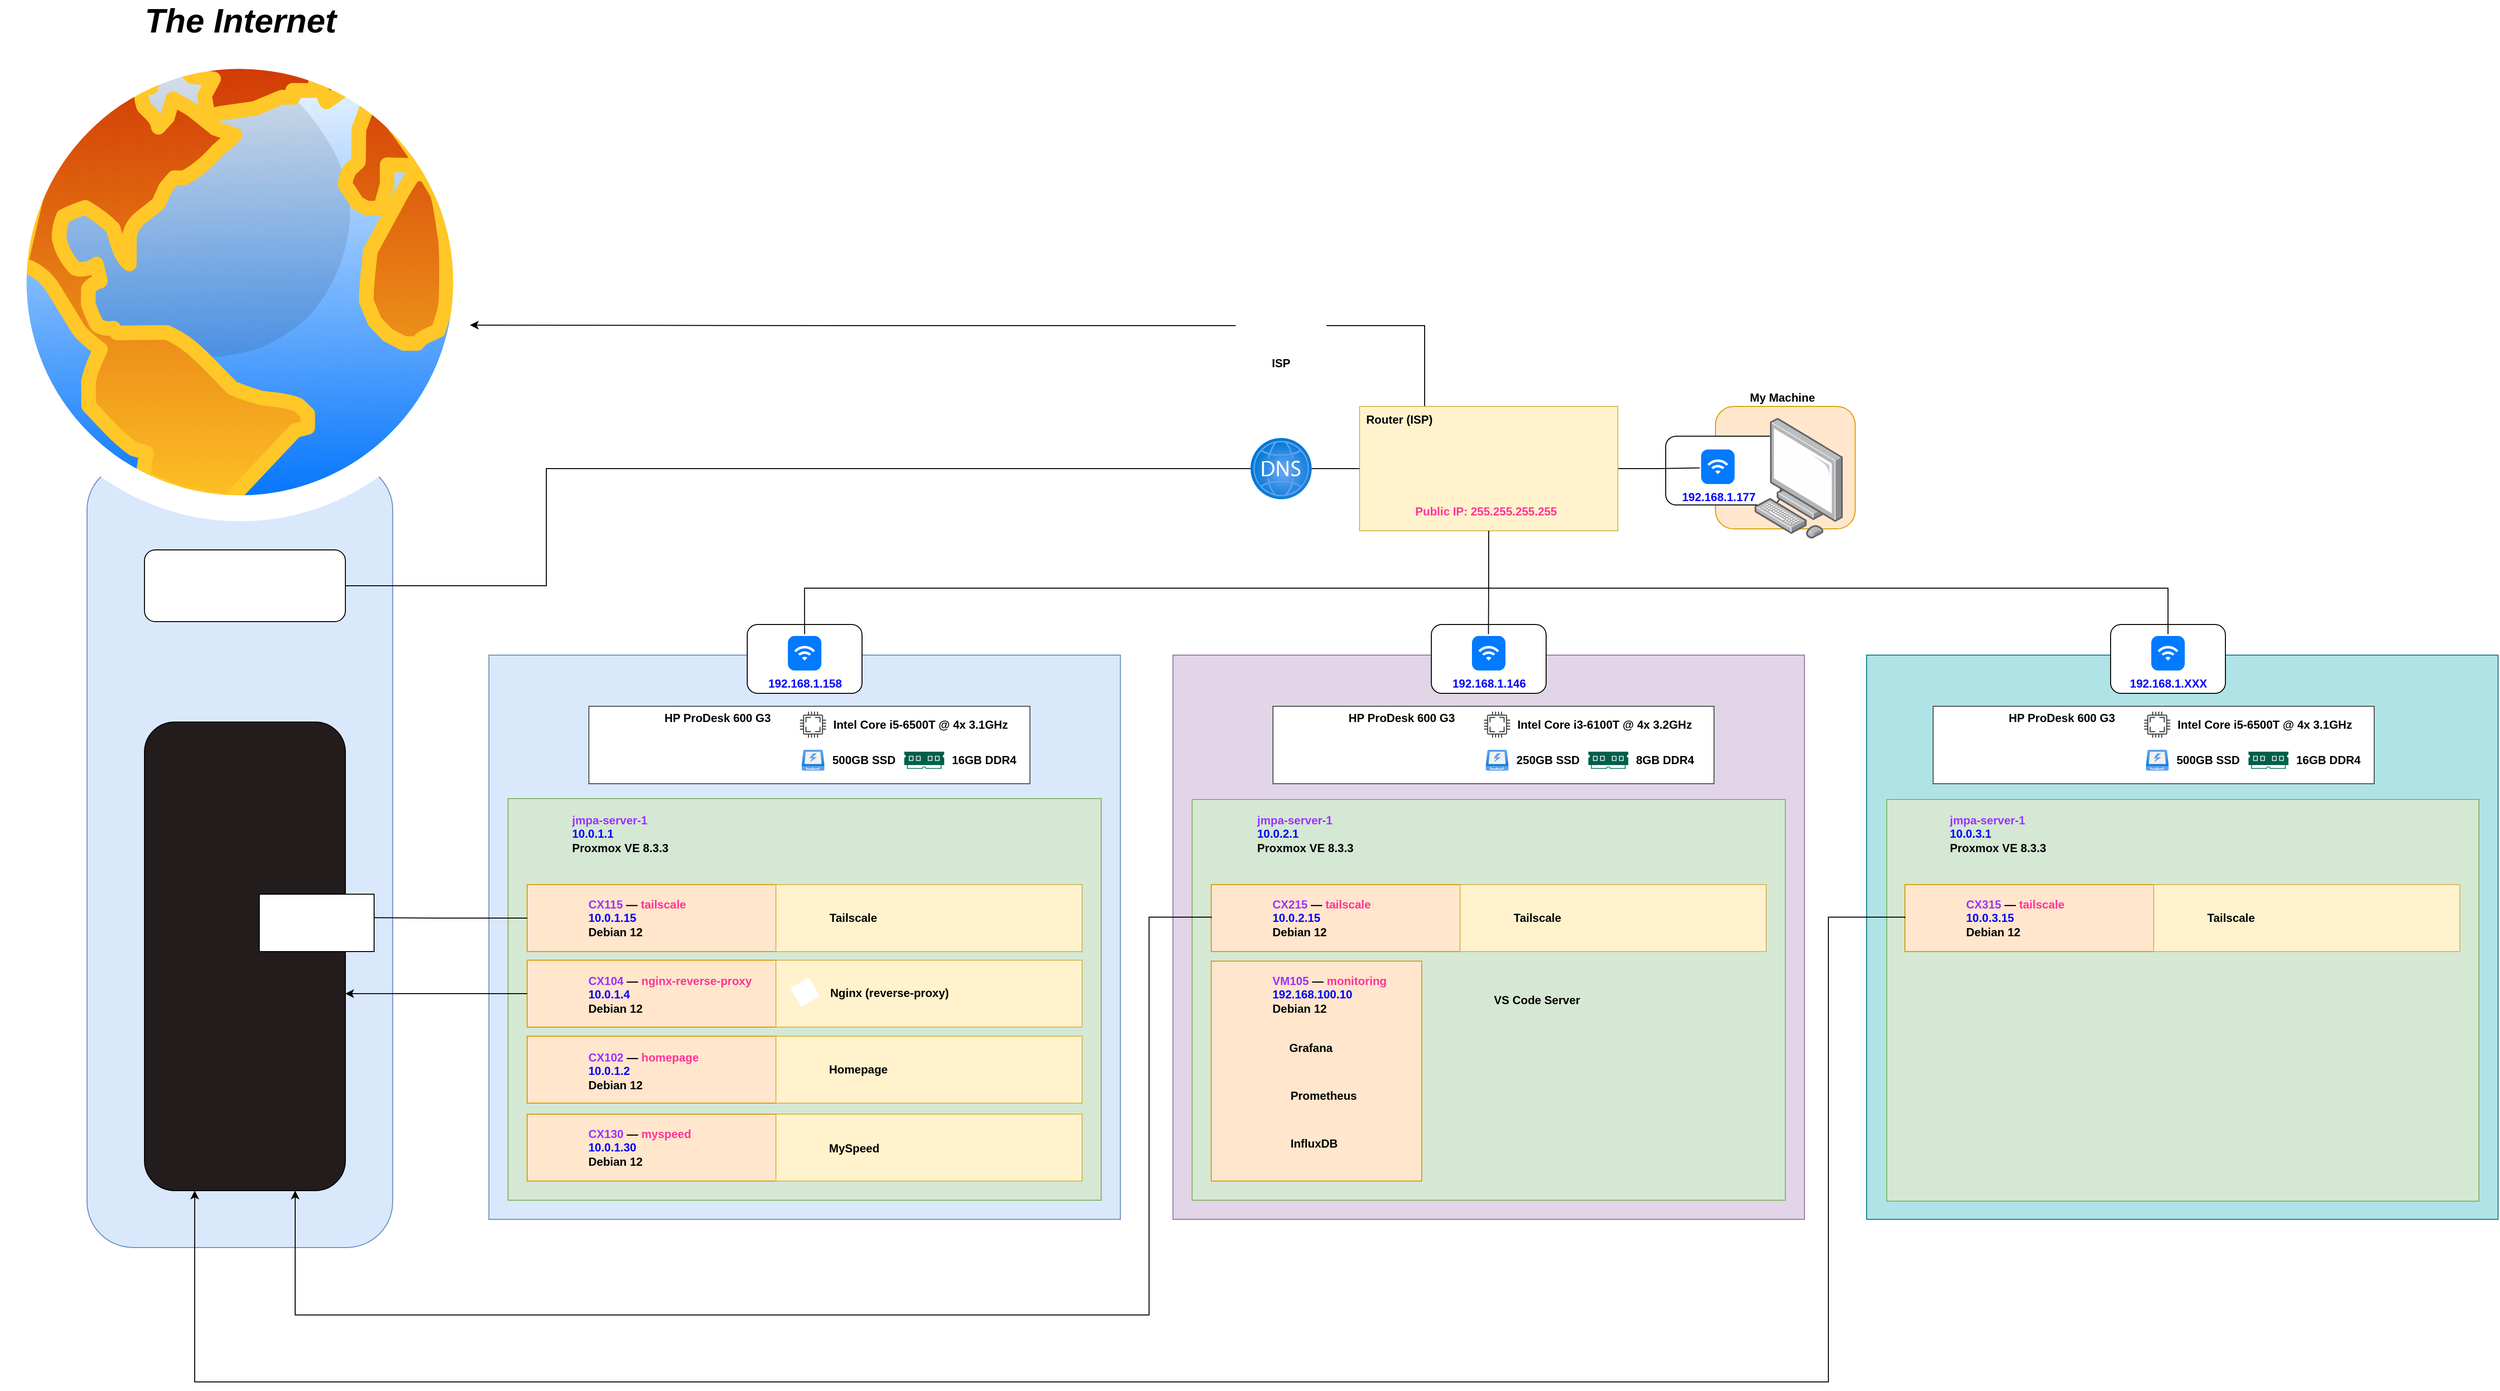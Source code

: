 <mxfile version="26.0.14">
  <diagram name="Architecture" id="1Hr61G1TTQ4BNQoCgUvx">
    <mxGraphModel dx="5528" dy="3220" grid="1" gridSize="10" guides="1" tooltips="1" connect="1" arrows="1" fold="1" page="1" pageScale="1" pageWidth="850" pageHeight="1100" math="0" shadow="0">
      <root>
        <mxCell id="0" />
        <mxCell id="1" parent="0" />
        <mxCell id="Acg6w6ZLD4bJByQPUH88-157" value="" style="rounded=1;whiteSpace=wrap;html=1;fillColor=#dae8fc;strokeColor=#6c8ebf;rotation=90;" vertex="1" parent="1">
          <mxGeometry x="-1530.003" y="689.998" width="819.443" height="319.444" as="geometry" />
        </mxCell>
        <mxCell id="v-dcrOAvUfmWSFPV6nOm-117" value="" style="rounded=0;whiteSpace=wrap;html=1;fillColor=#b0e3e6;strokeColor=#0e8088;" parent="1" vertex="1">
          <mxGeometry x="580" y="640" width="660" height="590" as="geometry" />
        </mxCell>
        <mxCell id="v-dcrOAvUfmWSFPV6nOm-55" value="" style="rounded=0;whiteSpace=wrap;html=1;fillColor=#dae8fc;strokeColor=#6c8ebf;" parent="1" vertex="1">
          <mxGeometry x="-860" y="640" width="660" height="590" as="geometry" />
        </mxCell>
        <mxCell id="v-dcrOAvUfmWSFPV6nOm-40" value="" style="rounded=0;whiteSpace=wrap;html=1;align=left;verticalAlign=top;fontStyle=1;spacingLeft=5;fillColor=#d5e8d4;strokeColor=#82b366;" parent="1" vertex="1">
          <mxGeometry x="-840" y="790" width="620" height="420" as="geometry" />
        </mxCell>
        <mxCell id="v-dcrOAvUfmWSFPV6nOm-119" value="&amp;nbsp;" style="rounded=0;whiteSpace=wrap;html=1;align=left;verticalAlign=top;fontStyle=1;spacingLeft=5;fillColor=#d5e8d4;strokeColor=#82b366;" parent="1" vertex="1">
          <mxGeometry x="601.04" y="791" width="618.96" height="420" as="geometry" />
        </mxCell>
        <mxCell id="v-dcrOAvUfmWSFPV6nOm-73" value="&amp;nbsp;" style="rounded=0;whiteSpace=wrap;html=1;fillColor=#e1d5e7;strokeColor=#9673a6;" parent="1" vertex="1">
          <mxGeometry x="-145" y="640" width="660" height="590" as="geometry" />
        </mxCell>
        <mxCell id="v-dcrOAvUfmWSFPV6nOm-75" value="" style="rounded=0;whiteSpace=wrap;html=1;align=left;verticalAlign=top;fontStyle=1;spacingLeft=5;fillColor=#d5e8d4;strokeColor=#82b366;" parent="1" vertex="1">
          <mxGeometry x="-125" y="791" width="620" height="419" as="geometry" />
        </mxCell>
        <mxCell id="v-dcrOAvUfmWSFPV6nOm-19" value="My Machine" style="rounded=1;whiteSpace=wrap;html=1;fillColor=#ffe6cc;strokeColor=#d79b00;fontStyle=1;align=center;verticalAlign=bottom;spacingLeft=-6;container=0;labelPosition=center;verticalLabelPosition=top;" parent="1" vertex="1">
          <mxGeometry x="422" y="380" width="146.04" height="128.05" as="geometry" />
        </mxCell>
        <mxCell id="Acg6w6ZLD4bJByQPUH88-40" value="" style="rounded=1;whiteSpace=wrap;html=1;" vertex="1" parent="1">
          <mxGeometry x="370" y="411.1" width="120" height="71.96" as="geometry" />
        </mxCell>
        <mxCell id="Acg6w6ZLD4bJByQPUH88-39" value="" style="rounded=1;whiteSpace=wrap;html=1;" vertex="1" parent="1">
          <mxGeometry x="835" y="608.04" width="120" height="71.96" as="geometry" />
        </mxCell>
        <mxCell id="Acg6w6ZLD4bJByQPUH88-38" value="" style="rounded=1;whiteSpace=wrap;html=1;" vertex="1" parent="1">
          <mxGeometry x="125" y="608.04" width="120" height="71.96" as="geometry" />
        </mxCell>
        <mxCell id="Acg6w6ZLD4bJByQPUH88-37" value="" style="rounded=1;whiteSpace=wrap;html=1;" vertex="1" parent="1">
          <mxGeometry x="-590" y="608.04" width="120" height="71.96" as="geometry" />
        </mxCell>
        <mxCell id="v-dcrOAvUfmWSFPV6nOm-5" style="edgeStyle=orthogonalEdgeStyle;rounded=0;orthogonalLoop=1;jettySize=auto;html=1;entryX=0.25;entryY=0;entryDx=0;entryDy=0;exitX=1;exitY=0.5;exitDx=0;exitDy=0;endArrow=none;startFill=0;" parent="1" source="v-dcrOAvUfmWSFPV6nOm-1" target="v-dcrOAvUfmWSFPV6nOm-7" edge="1">
          <mxGeometry relative="1" as="geometry">
            <mxPoint x="190" y="340" as="targetPoint" />
            <Array as="points">
              <mxPoint x="118" y="296" />
              <mxPoint x="118" y="380" />
            </Array>
          </mxGeometry>
        </mxCell>
        <mxCell id="v-dcrOAvUfmWSFPV6nOm-1" value="ISP" style="shape=image;imageAspect=0;aspect=fixed;verticalLabelPosition=bottom;verticalAlign=top;image=https://encrypted-tbn0.gstatic.com/images?q=tbn:ANd9GcSy0GTdbg7jLKrSXAx6nHsGWe_s1SHSmejMjw&amp;s;clipPath=inset(27.78% 11.33% 27.78% 6%);fontStyle=1;perimeterSpacing=0;" parent="1" vertex="1">
          <mxGeometry x="-79.4" y="270" width="94.8" height="50.97" as="geometry" />
        </mxCell>
        <mxCell id="v-dcrOAvUfmWSFPV6nOm-15" style="edgeStyle=orthogonalEdgeStyle;rounded=0;orthogonalLoop=1;jettySize=auto;html=1;entryX=0.057;entryY=0.526;entryDx=0;entryDy=0;entryPerimeter=0;endArrow=none;startFill=0;" parent="1" source="v-dcrOAvUfmWSFPV6nOm-7" target="v-dcrOAvUfmWSFPV6nOm-14" edge="1">
          <mxGeometry relative="1" as="geometry" />
        </mxCell>
        <mxCell id="v-dcrOAvUfmWSFPV6nOm-27" value="" style="group" parent="1" vertex="1" connectable="0">
          <mxGeometry x="50" y="380" width="270" height="130" as="geometry" />
        </mxCell>
        <mxCell id="v-dcrOAvUfmWSFPV6nOm-7" value="Router (ISP)" style="rounded=0;whiteSpace=wrap;html=1;fillColor=#FFF2CC;strokeColor=#d6b656;fontStyle=1;align=left;verticalAlign=top;spacingLeft=5;" parent="v-dcrOAvUfmWSFPV6nOm-27" vertex="1">
          <mxGeometry width="270" height="130" as="geometry" />
        </mxCell>
        <mxCell id="v-dcrOAvUfmWSFPV6nOm-4" value="Public IP: 255.255.255.255" style="shape=image;imageAspect=0;aspect=fixed;verticalLabelPosition=bottom;verticalAlign=top;image=https://www.hyperoptic.com/wp-content/uploads/2024/07/router-PR-pic.jpg;clipPath=inset(16.08% 21.67% 2.63% 19%);fontStyle=1;fontColor=#FF3399;" parent="v-dcrOAvUfmWSFPV6nOm-27" vertex="1">
          <mxGeometry x="90" y="30" width="84.6" height="66.07" as="geometry" />
        </mxCell>
        <mxCell id="v-dcrOAvUfmWSFPV6nOm-39" style="edgeStyle=orthogonalEdgeStyle;rounded=0;orthogonalLoop=1;jettySize=auto;html=1;entryX=1;entryY=0.5;entryDx=0;entryDy=0;endArrow=none;startFill=0;" parent="1" source="v-dcrOAvUfmWSFPV6nOm-37" target="v-dcrOAvUfmWSFPV6nOm-34" edge="1">
          <mxGeometry relative="1" as="geometry">
            <Array as="points">
              <mxPoint x="-800" y="445" />
              <mxPoint x="-800" y="568" />
            </Array>
          </mxGeometry>
        </mxCell>
        <mxCell id="v-dcrOAvUfmWSFPV6nOm-37" value="" style="image;aspect=fixed;html=1;points=[];align=center;fontSize=12;image=img/lib/azure2/networking/DNS_Zones.svg;" parent="1" vertex="1">
          <mxGeometry x="-64" y="413" width="64" height="64" as="geometry" />
        </mxCell>
        <mxCell id="v-dcrOAvUfmWSFPV6nOm-38" style="edgeStyle=orthogonalEdgeStyle;rounded=0;orthogonalLoop=1;jettySize=auto;html=1;endArrow=none;startFill=0;" parent="1" source="v-dcrOAvUfmWSFPV6nOm-7" target="v-dcrOAvUfmWSFPV6nOm-37" edge="1">
          <mxGeometry relative="1" as="geometry" />
        </mxCell>
        <mxCell id="v-dcrOAvUfmWSFPV6nOm-71" value="" style="group;strokeColor=#4D4D4D;strokeWidth=2;" parent="1" vertex="1" connectable="0">
          <mxGeometry x="-755" y="694" width="460" height="80" as="geometry" />
        </mxCell>
        <mxCell id="v-dcrOAvUfmWSFPV6nOm-70" value="" style="rounded=0;whiteSpace=wrap;html=1;strokeColor=none;" parent="v-dcrOAvUfmWSFPV6nOm-71" vertex="1">
          <mxGeometry width="460" height="80" as="geometry" />
        </mxCell>
        <mxCell id="v-dcrOAvUfmWSFPV6nOm-50" value="" style="group" parent="v-dcrOAvUfmWSFPV6nOm-71" vertex="1" connectable="0">
          <mxGeometry x="10" y="20" width="41.74" height="40" as="geometry" />
        </mxCell>
        <mxCell id="v-dcrOAvUfmWSFPV6nOm-49" value="" style="ellipse;whiteSpace=wrap;html=1;strokeColor=none;" parent="v-dcrOAvUfmWSFPV6nOm-50" vertex="1">
          <mxGeometry width="41.74" height="40" as="geometry" />
        </mxCell>
        <mxCell id="v-dcrOAvUfmWSFPV6nOm-48" value="" style="shape=image;imageAspect=0;aspect=fixed;verticalLabelPosition=bottom;verticalAlign=top;image=https://upload.wikimedia.org/wikipedia/commons/thumb/a/ad/HP_logo_2012.svg/640px-HP_logo_2012.svg.png;" parent="v-dcrOAvUfmWSFPV6nOm-50" vertex="1">
          <mxGeometry width="40" height="40" as="geometry" />
        </mxCell>
        <mxCell id="v-dcrOAvUfmWSFPV6nOm-45" value="HP ProDesk 600 G3" style="shape=image;imageAspect=0;aspect=fixed;verticalLabelPosition=top;verticalAlign=bottom;image=https://cdn.cs.1worldsync.com/d0/1b/d01bff7c-0667-4a05-bf1a-10f1d6851b6b.jpg;clipPath=inset(26.44% 2.67% 29.11% 2%);fontStyle=1;labelPosition=center;align=center;" parent="v-dcrOAvUfmWSFPV6nOm-71" vertex="1">
          <mxGeometry x="60.002" y="21.0" width="148.2" height="51.82" as="geometry" />
        </mxCell>
        <mxCell id="v-dcrOAvUfmWSFPV6nOm-62" value="Intel Core i5-6500T @ 4x 3.1GHz" style="sketch=0;pointerEvents=1;shadow=0;dashed=0;html=1;strokeColor=none;fillColor=#434445;aspect=fixed;labelPosition=right;verticalLabelPosition=middle;verticalAlign=middle;align=left;outlineConnect=0;shape=mxgraph.vvd.cpu;fontStyle=1;spacingLeft=6;" parent="v-dcrOAvUfmWSFPV6nOm-71" vertex="1">
          <mxGeometry x="219.997" y="5.01" width="27.5" height="27.5" as="geometry" />
        </mxCell>
        <mxCell id="v-dcrOAvUfmWSFPV6nOm-59" value="&lt;span&gt;500GB SSD&lt;/span&gt;" style="image;aspect=fixed;html=1;points=[];align=left;fontSize=12;image=img/lib/azure2/general/SSD.svg;fontStyle=1;labelPosition=right;verticalLabelPosition=middle;verticalAlign=middle;spacingLeft=6;labelBackgroundColor=none;" parent="v-dcrOAvUfmWSFPV6nOm-71" vertex="1">
          <mxGeometry x="221.823" y="45.01" width="24" height="21.81" as="geometry" />
        </mxCell>
        <mxCell id="v-dcrOAvUfmWSFPV6nOm-60" value="16GB DDR4" style="sketch=0;pointerEvents=1;shadow=0;dashed=0;html=1;strokeColor=none;fillColor=#005F4B;labelPosition=right;verticalLabelPosition=middle;verticalAlign=middle;align=left;outlineConnect=0;shape=mxgraph.veeam2.ram;fontStyle=1;spacingLeft=6;" parent="v-dcrOAvUfmWSFPV6nOm-71" vertex="1">
          <mxGeometry x="329.13" y="46.96" width="41.739" height="17.91" as="geometry" />
        </mxCell>
        <mxCell id="v-dcrOAvUfmWSFPV6nOm-93" style="edgeStyle=orthogonalEdgeStyle;rounded=0;orthogonalLoop=1;jettySize=auto;html=1;entryX=0.499;entryY=0.17;entryDx=0;entryDy=0;endArrow=none;startFill=0;exitX=0.5;exitY=1;exitDx=0;exitDy=0;entryPerimeter=0;" parent="1" source="v-dcrOAvUfmWSFPV6nOm-7" target="v-dcrOAvUfmWSFPV6nOm-95" edge="1">
          <mxGeometry relative="1" as="geometry">
            <Array as="points">
              <mxPoint x="185" y="570" />
              <mxPoint x="-530" y="570" />
            </Array>
          </mxGeometry>
        </mxCell>
        <mxCell id="v-dcrOAvUfmWSFPV6nOm-94" style="edgeStyle=orthogonalEdgeStyle;rounded=0;orthogonalLoop=1;jettySize=auto;html=1;entryX=0.495;entryY=0.132;entryDx=0;entryDy=0;endArrow=none;startFill=0;entryPerimeter=0;exitX=0.5;exitY=1;exitDx=0;exitDy=0;" parent="1" source="v-dcrOAvUfmWSFPV6nOm-7" target="v-dcrOAvUfmWSFPV6nOm-96" edge="1">
          <mxGeometry relative="1" as="geometry">
            <Array as="points">
              <mxPoint x="185" y="560" />
              <mxPoint x="185" y="560" />
            </Array>
          </mxGeometry>
        </mxCell>
        <mxCell id="v-dcrOAvUfmWSFPV6nOm-95" value="192.168.1.158" style="html=1;strokeWidth=1;shadow=0;dashed=0;shape=mxgraph.ios7.misc.wifi;fillColor=#007AFF;strokeColor=none;buttonText=;strokeColor2=#222222;fontColor=#0000FF;fontSize=12;verticalLabelPosition=bottom;verticalAlign=top;align=center;sketch=0;perimeterSpacing=12;container=0;fontStyle=1" parent="1" vertex="1">
          <mxGeometry x="-547.5" y="620" width="35" height="36.07" as="geometry" />
        </mxCell>
        <mxCell id="v-dcrOAvUfmWSFPV6nOm-96" value="&lt;div&gt;192.168.1.146&lt;/div&gt;" style="html=1;strokeWidth=1;shadow=0;dashed=0;shape=mxgraph.ios7.misc.wifi;fillColor=#007AFF;strokeColor=none;buttonText=;strokeColor2=#222222;fontColor=#0000FF;fontSize=12;verticalLabelPosition=bottom;verticalAlign=top;align=center;sketch=0;perimeterSpacing=9;container=0;fontStyle=1" parent="1" vertex="1">
          <mxGeometry x="167.5" y="620" width="35" height="36.07" as="geometry" />
        </mxCell>
        <mxCell id="v-dcrOAvUfmWSFPV6nOm-130" value="192.168.1.XXX" style="html=1;strokeWidth=1;shadow=0;dashed=0;shape=mxgraph.ios7.misc.wifi;fillColor=#007AFF;strokeColor=none;buttonText=;strokeColor2=#222222;fontColor=#0000FF;fontSize=12;verticalLabelPosition=bottom;verticalAlign=top;align=center;sketch=0;perimeterSpacing=5;container=0;fontStyle=1" parent="1" vertex="1">
          <mxGeometry x="877.5" y="620" width="35" height="36.07" as="geometry" />
        </mxCell>
        <mxCell id="v-dcrOAvUfmWSFPV6nOm-131" style="edgeStyle=orthogonalEdgeStyle;rounded=0;orthogonalLoop=1;jettySize=auto;html=1;entryX=0.488;entryY=0.068;entryDx=0;entryDy=0;entryPerimeter=0;exitX=0.5;exitY=1;exitDx=0;exitDy=0;endArrow=none;startFill=0;" parent="1" source="v-dcrOAvUfmWSFPV6nOm-7" target="v-dcrOAvUfmWSFPV6nOm-130" edge="1">
          <mxGeometry relative="1" as="geometry">
            <Array as="points">
              <mxPoint x="185" y="570" />
              <mxPoint x="895" y="570" />
              <mxPoint x="895" y="619" />
            </Array>
          </mxGeometry>
        </mxCell>
        <mxCell id="Acg6w6ZLD4bJByQPUH88-5" value="" style="group;strokeColor=#4D4D4D;strokeWidth=2;" vertex="1" connectable="0" parent="1">
          <mxGeometry x="-40" y="694" width="460" height="80" as="geometry" />
        </mxCell>
        <mxCell id="Acg6w6ZLD4bJByQPUH88-6" value="" style="rounded=0;whiteSpace=wrap;html=1;strokeColor=none;" vertex="1" parent="Acg6w6ZLD4bJByQPUH88-5">
          <mxGeometry width="460" height="80" as="geometry" />
        </mxCell>
        <mxCell id="Acg6w6ZLD4bJByQPUH88-7" value="" style="group" vertex="1" connectable="0" parent="Acg6w6ZLD4bJByQPUH88-5">
          <mxGeometry x="10" y="20" width="41.74" height="40" as="geometry" />
        </mxCell>
        <mxCell id="Acg6w6ZLD4bJByQPUH88-8" value="" style="ellipse;whiteSpace=wrap;html=1;strokeColor=none;" vertex="1" parent="Acg6w6ZLD4bJByQPUH88-7">
          <mxGeometry width="41.74" height="40" as="geometry" />
        </mxCell>
        <mxCell id="Acg6w6ZLD4bJByQPUH88-9" value="" style="shape=image;imageAspect=0;aspect=fixed;verticalLabelPosition=bottom;verticalAlign=top;image=https://upload.wikimedia.org/wikipedia/commons/thumb/a/ad/HP_logo_2012.svg/640px-HP_logo_2012.svg.png;" vertex="1" parent="Acg6w6ZLD4bJByQPUH88-7">
          <mxGeometry width="40" height="40" as="geometry" />
        </mxCell>
        <mxCell id="Acg6w6ZLD4bJByQPUH88-10" value="HP ProDesk 600 G3" style="shape=image;imageAspect=0;aspect=fixed;verticalLabelPosition=top;verticalAlign=bottom;image=https://cdn.cs.1worldsync.com/d0/1b/d01bff7c-0667-4a05-bf1a-10f1d6851b6b.jpg;clipPath=inset(26.44% 2.67% 29.11% 2%);fontStyle=1;labelPosition=center;align=center;" vertex="1" parent="Acg6w6ZLD4bJByQPUH88-5">
          <mxGeometry x="60.002" y="21.0" width="148.2" height="51.82" as="geometry" />
        </mxCell>
        <mxCell id="Acg6w6ZLD4bJByQPUH88-11" value="&lt;div&gt;Intel Core i3-6100T @ 4x 3.2GHz&lt;/div&gt;" style="sketch=0;pointerEvents=1;shadow=0;dashed=0;html=1;strokeColor=none;fillColor=#434445;aspect=fixed;labelPosition=right;verticalLabelPosition=middle;verticalAlign=middle;align=left;outlineConnect=0;shape=mxgraph.vvd.cpu;fontStyle=1;spacingLeft=6;" vertex="1" parent="Acg6w6ZLD4bJByQPUH88-5">
          <mxGeometry x="219.997" y="5.01" width="27.5" height="27.5" as="geometry" />
        </mxCell>
        <mxCell id="Acg6w6ZLD4bJByQPUH88-12" value="&lt;div&gt;&lt;span&gt;250GB SSD&lt;/span&gt;&lt;/div&gt;" style="image;aspect=fixed;html=1;points=[];align=left;fontSize=12;image=img/lib/azure2/general/SSD.svg;fontStyle=1;labelPosition=right;verticalLabelPosition=middle;verticalAlign=middle;spacingLeft=6;labelBackgroundColor=none;" vertex="1" parent="Acg6w6ZLD4bJByQPUH88-5">
          <mxGeometry x="221.823" y="45.01" width="24" height="21.81" as="geometry" />
        </mxCell>
        <mxCell id="Acg6w6ZLD4bJByQPUH88-13" value="8GB DDR4" style="sketch=0;pointerEvents=1;shadow=0;dashed=0;html=1;strokeColor=none;fillColor=#005F4B;labelPosition=right;verticalLabelPosition=middle;verticalAlign=middle;align=left;outlineConnect=0;shape=mxgraph.veeam2.ram;fontStyle=1;spacingLeft=6;" vertex="1" parent="Acg6w6ZLD4bJByQPUH88-5">
          <mxGeometry x="329.13" y="46.96" width="41.739" height="17.91" as="geometry" />
        </mxCell>
        <mxCell id="Acg6w6ZLD4bJByQPUH88-24" value="" style="group;strokeColor=#4D4D4D;strokeWidth=2;" vertex="1" connectable="0" parent="1">
          <mxGeometry x="650" y="694" width="460" height="80" as="geometry" />
        </mxCell>
        <mxCell id="Acg6w6ZLD4bJByQPUH88-25" value="" style="rounded=0;whiteSpace=wrap;html=1;strokeColor=none;" vertex="1" parent="Acg6w6ZLD4bJByQPUH88-24">
          <mxGeometry width="460" height="80" as="geometry" />
        </mxCell>
        <mxCell id="Acg6w6ZLD4bJByQPUH88-26" value="" style="group" vertex="1" connectable="0" parent="Acg6w6ZLD4bJByQPUH88-24">
          <mxGeometry x="10" y="20" width="41.74" height="40" as="geometry" />
        </mxCell>
        <mxCell id="Acg6w6ZLD4bJByQPUH88-27" value="" style="ellipse;whiteSpace=wrap;html=1;strokeColor=none;" vertex="1" parent="Acg6w6ZLD4bJByQPUH88-26">
          <mxGeometry width="41.74" height="40" as="geometry" />
        </mxCell>
        <mxCell id="Acg6w6ZLD4bJByQPUH88-28" value="" style="shape=image;imageAspect=0;aspect=fixed;verticalLabelPosition=bottom;verticalAlign=top;image=https://upload.wikimedia.org/wikipedia/commons/thumb/a/ad/HP_logo_2012.svg/640px-HP_logo_2012.svg.png;" vertex="1" parent="Acg6w6ZLD4bJByQPUH88-26">
          <mxGeometry width="40" height="40" as="geometry" />
        </mxCell>
        <mxCell id="Acg6w6ZLD4bJByQPUH88-29" value="HP ProDesk 600 G3" style="shape=image;imageAspect=0;aspect=fixed;verticalLabelPosition=top;verticalAlign=bottom;image=https://cdn.cs.1worldsync.com/d0/1b/d01bff7c-0667-4a05-bf1a-10f1d6851b6b.jpg;clipPath=inset(26.44% 2.67% 29.11% 2%);fontStyle=1;labelPosition=center;align=center;" vertex="1" parent="Acg6w6ZLD4bJByQPUH88-24">
          <mxGeometry x="60.002" y="21.0" width="148.2" height="51.82" as="geometry" />
        </mxCell>
        <mxCell id="Acg6w6ZLD4bJByQPUH88-30" value="Intel Core i5-6500T @ 4x 3.1GHz" style="sketch=0;pointerEvents=1;shadow=0;dashed=0;html=1;strokeColor=none;fillColor=#434445;aspect=fixed;labelPosition=right;verticalLabelPosition=middle;verticalAlign=middle;align=left;outlineConnect=0;shape=mxgraph.vvd.cpu;fontStyle=1;spacingLeft=6;" vertex="1" parent="Acg6w6ZLD4bJByQPUH88-24">
          <mxGeometry x="219.997" y="5.01" width="27.5" height="27.5" as="geometry" />
        </mxCell>
        <mxCell id="Acg6w6ZLD4bJByQPUH88-31" value="&lt;span&gt;500GB SSD&lt;/span&gt;" style="image;aspect=fixed;html=1;points=[];align=left;fontSize=12;image=img/lib/azure2/general/SSD.svg;fontStyle=1;labelPosition=right;verticalLabelPosition=middle;verticalAlign=middle;spacingLeft=6;labelBackgroundColor=none;" vertex="1" parent="Acg6w6ZLD4bJByQPUH88-24">
          <mxGeometry x="221.823" y="45.01" width="24" height="21.81" as="geometry" />
        </mxCell>
        <mxCell id="Acg6w6ZLD4bJByQPUH88-32" value="16GB DDR4" style="sketch=0;pointerEvents=1;shadow=0;dashed=0;html=1;strokeColor=none;fillColor=#005F4B;labelPosition=right;verticalLabelPosition=middle;verticalAlign=middle;align=left;outlineConnect=0;shape=mxgraph.veeam2.ram;fontStyle=1;spacingLeft=6;" vertex="1" parent="Acg6w6ZLD4bJByQPUH88-24">
          <mxGeometry x="329.13" y="46.96" width="41.739" height="17.91" as="geometry" />
        </mxCell>
        <mxCell id="Acg6w6ZLD4bJByQPUH88-35" value="&lt;div&gt;&lt;span style=&quot;color: rgb(0, 0, 255);&quot;&gt;&lt;br&gt;&lt;/span&gt;&lt;/div&gt;&lt;div&gt;&lt;span style=&quot;color: rgb(0, 0, 255);&quot;&gt;&lt;br&gt;&lt;/span&gt;&lt;span style=&quot;color: rgb(153, 51, 255);&quot;&gt;jmpa-server-1&lt;br&gt;&lt;/span&gt;&lt;span style=&quot;color: rgb(0, 0, 255);&quot;&gt;10.0.2.1&lt;/span&gt;&lt;/div&gt;&lt;span style=&quot;color: rgb(0, 0, 0);&quot;&gt;Proxmox VE 8.3.3&lt;/span&gt;" style="shape=image;imageAspect=0;aspect=fixed;verticalLabelPosition=middle;verticalAlign=bottom;image=https://avatars.githubusercontent.com/u/2678585?s=200&amp;v=4;labelPosition=right;align=left;fontStyle=1;fontColor=#FF3399;html=1;spacingLeft=5;" vertex="1" parent="1">
          <mxGeometry x="-114.4" y="801" width="50" height="50" as="geometry" />
        </mxCell>
        <mxCell id="Acg6w6ZLD4bJByQPUH88-36" value="&lt;div&gt;&lt;span style=&quot;color: rgb(0, 0, 255);&quot;&gt;&lt;br&gt;&lt;/span&gt;&lt;/div&gt;&lt;div&gt;&lt;span style=&quot;color: rgb(0, 0, 255);&quot;&gt;&lt;br&gt;&lt;/span&gt;&lt;span style=&quot;color: rgb(153, 51, 255);&quot;&gt;jmpa-server-1&lt;br&gt;&lt;/span&gt;&lt;span style=&quot;color: rgb(0, 0, 255);&quot;&gt;10.0.3.1&lt;/span&gt;&lt;/div&gt;&lt;span style=&quot;color: rgb(0, 0, 0);&quot;&gt;Proxmox VE 8.3.3&lt;/span&gt;" style="shape=image;imageAspect=0;aspect=fixed;verticalLabelPosition=middle;verticalAlign=bottom;image=https://avatars.githubusercontent.com/u/2678585?s=200&amp;v=4;labelPosition=right;align=left;fontStyle=1;fontColor=#FF3399;html=1;spacingLeft=5;" vertex="1" parent="1">
          <mxGeometry x="610" y="801" width="50" height="50" as="geometry" />
        </mxCell>
        <mxCell id="v-dcrOAvUfmWSFPV6nOm-14" value="&lt;div&gt;192.168.1.177&lt;/div&gt;" style="html=1;strokeWidth=1;shadow=0;dashed=0;shape=mxgraph.ios7.misc.wifi;fillColor=#007AFF;strokeColor=none;buttonText=;strokeColor2=#222222;fontColor=#0000FF;fontSize=12;verticalLabelPosition=bottom;verticalAlign=top;align=center;sketch=0;perimeterSpacing=4;container=0;fontStyle=1" parent="1" vertex="1">
          <mxGeometry x="407" y="425.01" width="35" height="36.07" as="geometry" />
        </mxCell>
        <mxCell id="Acg6w6ZLD4bJByQPUH88-41" value="" style="image;points=[];aspect=fixed;html=1;align=center;shadow=0;dashed=0;image=img/lib/allied_telesis/computer_and_terminals/Personal_Computer.svg;" vertex="1" parent="1">
          <mxGeometry x="462.5" y="392.08" width="92.96" height="125.98" as="geometry" />
        </mxCell>
        <mxCell id="Acg6w6ZLD4bJByQPUH88-48" value="" style="group" vertex="1" connectable="0" parent="1">
          <mxGeometry x="-105" y="960" width="220" height="230" as="geometry" />
        </mxCell>
        <mxCell id="v-dcrOAvUfmWSFPV6nOm-105" value="" style="rounded=0;whiteSpace=wrap;html=1;fillColor=#ffe6cc;strokeColor=#d79b00;" parent="Acg6w6ZLD4bJByQPUH88-48" vertex="1">
          <mxGeometry width="220" height="230" as="geometry" />
        </mxCell>
        <mxCell id="v-dcrOAvUfmWSFPV6nOm-106" value="&lt;div&gt;&lt;span&gt;&lt;span&gt;&lt;span style=&quot;color: rgb(153, 51, 255);&quot;&gt;VM105&lt;/span&gt;&lt;/span&gt; &lt;/span&gt;— &lt;span style=&quot;color: rgb(255, 51, 153);&quot;&gt;monitoring&lt;/span&gt;&lt;/div&gt;&lt;div&gt;&lt;span style=&quot;color: rgb(0, 0, 255);&quot;&gt;192.168.100.10&lt;/span&gt;&lt;/div&gt;&lt;div&gt;&lt;span style=&quot;color: rgb(0, 0, 0);&quot;&gt;Debian 12&lt;/span&gt;&lt;/div&gt;&lt;div&gt;&lt;span&gt;&lt;br&gt;&lt;/span&gt;&lt;/div&gt;" style="shape=image;html=1;verticalAlign=top;verticalLabelPosition=middle;labelBackgroundColor=none;imageAspect=0;aspect=fixed;image=https://cdn1.iconfinder.com/data/icons/Vista-Inspirate_1.0/128x128/apps/debian.png;labelPosition=right;align=left;spacingBottom=0;spacingTop=-3;spacingLeft=4;fontStyle=1" parent="Acg6w6ZLD4bJByQPUH88-48" vertex="1">
          <mxGeometry x="10" y="10" width="48" height="48" as="geometry" />
        </mxCell>
        <mxCell id="v-dcrOAvUfmWSFPV6nOm-110" value="Grafana" style="shape=image;imageAspect=0;aspect=fixed;verticalLabelPosition=middle;verticalAlign=middle;image=https://upload.wikimedia.org/wikipedia/commons/3/3b/Grafana_icon.svg;fontStyle=1;labelPosition=right;align=left;spacingLeft=6;" parent="Acg6w6ZLD4bJByQPUH88-48" vertex="1">
          <mxGeometry x="35" y="70" width="38.47" height="40" as="geometry" />
        </mxCell>
        <mxCell id="v-dcrOAvUfmWSFPV6nOm-114" value="Prometheus" style="shape=image;imageAspect=0;aspect=fixed;verticalLabelPosition=middle;verticalAlign=middle;image=https://upload.wikimedia.org/wikipedia/commons/thumb/3/38/Prometheus_software_logo.svg/800px-Prometheus_software_logo.svg.png;fontStyle=1;labelPosition=right;align=left;spacingLeft=6;" parent="Acg6w6ZLD4bJByQPUH88-48" vertex="1">
          <mxGeometry x="35" y="120" width="39.89" height="39.5" as="geometry" />
        </mxCell>
        <mxCell id="v-dcrOAvUfmWSFPV6nOm-133" value="InfluxDB" style="shape=image;imageAspect=0;aspect=fixed;verticalLabelPosition=middle;verticalAlign=middle;image=https://www.stackhero.io/assets/src/images/servicesLogos/influxdb.svg?a83b057d;fontStyle=1;labelPosition=right;align=left;spacingLeft=6;" parent="Acg6w6ZLD4bJByQPUH88-48" vertex="1">
          <mxGeometry x="35.39" y="170" width="39.5" height="39.5" as="geometry" />
        </mxCell>
        <mxCell id="v-dcrOAvUfmWSFPV6nOm-53" value="&lt;div&gt;&lt;span style=&quot;color: rgb(0, 0, 255);&quot;&gt;&lt;br&gt;&lt;/span&gt;&lt;/div&gt;&lt;div&gt;&lt;span style=&quot;color: rgb(0, 0, 255);&quot;&gt;&lt;br&gt;&lt;/span&gt;&lt;span style=&quot;color: rgb(153, 51, 255);&quot;&gt;jmpa-server-1&lt;br&gt;&lt;/span&gt;&lt;span style=&quot;color: rgb(0, 0, 255);&quot;&gt;10.0.1.1&lt;/span&gt;&lt;/div&gt;&lt;span style=&quot;color: rgb(0, 0, 0);&quot;&gt;Proxmox VE 8.3.3&lt;/span&gt;" style="shape=image;imageAspect=0;aspect=fixed;verticalLabelPosition=middle;verticalAlign=bottom;image=https://avatars.githubusercontent.com/u/2678585?s=200&amp;v=4;labelPosition=right;align=left;fontStyle=1;fontColor=#FF3399;html=1;spacingLeft=5;" parent="1" vertex="1">
          <mxGeometry x="-830" y="801" width="50" height="50" as="geometry" />
        </mxCell>
        <mxCell id="Acg6w6ZLD4bJByQPUH88-100" value="&amp;nbsp;" style="text;whiteSpace=wrap;html=1;" vertex="1" parent="1">
          <mxGeometry x="-530" y="890" width="40" height="40" as="geometry" />
        </mxCell>
        <mxCell id="v-dcrOAvUfmWSFPV6nOm-28" value="The Internet" style="image;aspect=fixed;perimeter=ellipsePerimeter;html=1;align=center;shadow=0;dashed=0;spacingTop=3;image=img/lib/active_directory/internet_globe.svg;labelPosition=center;verticalLabelPosition=top;verticalAlign=bottom;fontStyle=3;fontSize=35;fontFamily=Helvetica;" parent="1" vertex="1">
          <mxGeometry x="-1370.28" width="499.999" height="499.999" as="geometry" />
        </mxCell>
        <mxCell id="Acg6w6ZLD4bJByQPUH88-110" style="edgeStyle=orthogonalEdgeStyle;rounded=0;orthogonalLoop=1;jettySize=auto;html=1;entryX=0.981;entryY=0.59;entryDx=0;entryDy=0;entryPerimeter=0;" edge="1" parent="1" source="v-dcrOAvUfmWSFPV6nOm-1" target="v-dcrOAvUfmWSFPV6nOm-28">
          <mxGeometry relative="1" as="geometry">
            <mxPoint x="-146.099" y="295.056" as="targetPoint" />
          </mxGeometry>
        </mxCell>
        <mxCell id="Acg6w6ZLD4bJByQPUH88-118" value="&amp;nbsp;" style="text;whiteSpace=wrap;html=1;" vertex="1" parent="1">
          <mxGeometry x="-620" y="720" width="40" height="40" as="geometry" />
        </mxCell>
        <mxCell id="Acg6w6ZLD4bJByQPUH88-126" value="" style="group" vertex="1" connectable="0" parent="1">
          <mxGeometry x="-820" y="1038.5" width="580" height="70" as="geometry" />
        </mxCell>
        <mxCell id="Acg6w6ZLD4bJByQPUH88-121" value="" style="rounded=0;whiteSpace=wrap;html=1;fillColor=#ffe6cc;strokeColor=#d79b00;" vertex="1" parent="Acg6w6ZLD4bJByQPUH88-126">
          <mxGeometry width="580" height="70" as="geometry" />
        </mxCell>
        <mxCell id="Acg6w6ZLD4bJByQPUH88-122" value="" style="rounded=0;whiteSpace=wrap;html=1;fillColor=#fff2cc;strokeColor=#d6b656;" vertex="1" parent="Acg6w6ZLD4bJByQPUH88-126">
          <mxGeometry x="260" width="320" height="70" as="geometry" />
        </mxCell>
        <mxCell id="Acg6w6ZLD4bJByQPUH88-74" value="&lt;div&gt;&lt;span&gt;&lt;span&gt;&lt;span style=&quot;color: rgb(153, 51, 255);&quot;&gt;CX102&lt;/span&gt;&lt;/span&gt; &lt;/span&gt;— &lt;span style=&quot;color: rgb(255, 51, 153);&quot;&gt;homepage&lt;/span&gt;&lt;/div&gt;&lt;div&gt;&lt;span style=&quot;color: rgb(0, 0, 255);&quot;&gt;10.0.1.2&lt;/span&gt;&lt;/div&gt;&lt;div&gt;&lt;span style=&quot;color: rgb(0, 0, 0);&quot;&gt;Debian 12&lt;/span&gt;&lt;/div&gt;&lt;div&gt;&lt;span&gt;&lt;br&gt;&lt;/span&gt;&lt;/div&gt;" style="shape=image;html=1;verticalAlign=top;verticalLabelPosition=middle;labelBackgroundColor=none;imageAspect=0;aspect=fixed;image=https://cdn1.iconfinder.com/data/icons/Vista-Inspirate_1.0/128x128/apps/debian.png;labelPosition=right;align=left;spacingBottom=0;spacingTop=-3;spacingLeft=4;fontStyle=1" vertex="1" parent="Acg6w6ZLD4bJByQPUH88-126">
          <mxGeometry x="10" y="11" width="48" height="48" as="geometry" />
        </mxCell>
        <mxCell id="Acg6w6ZLD4bJByQPUH88-75" value="Homepage" style="shape=image;imageAspect=0;aspect=fixed;verticalLabelPosition=middle;verticalAlign=middle;image=https://github.com/gethomepage/homepage/raw/dev/images/banner_light@2x.png;align=left;labelPosition=right;spacingLeft=7;fontStyle=1;spacingBottom=2;clipPath=inset(22% 81.33% 28.67% 6.33%);" vertex="1" parent="Acg6w6ZLD4bJByQPUH88-126">
          <mxGeometry x="273.49" y="18.5" width="33.02" height="33" as="geometry" />
        </mxCell>
        <mxCell id="Acg6w6ZLD4bJByQPUH88-127" value="" style="group" vertex="1" connectable="0" parent="1">
          <mxGeometry x="-820" y="1120" width="580" height="70" as="geometry" />
        </mxCell>
        <mxCell id="Acg6w6ZLD4bJByQPUH88-123" value="" style="rounded=0;whiteSpace=wrap;html=1;fillColor=#ffe6cc;strokeColor=#d79b00;" vertex="1" parent="Acg6w6ZLD4bJByQPUH88-127">
          <mxGeometry width="580" height="70" as="geometry" />
        </mxCell>
        <mxCell id="Acg6w6ZLD4bJByQPUH88-124" value="" style="rounded=0;whiteSpace=wrap;html=1;fillColor=#fff2cc;strokeColor=#d6b656;" vertex="1" parent="Acg6w6ZLD4bJByQPUH88-127">
          <mxGeometry x="260" width="320" height="70" as="geometry" />
        </mxCell>
        <mxCell id="Acg6w6ZLD4bJByQPUH88-87" value="MySpeed" style="shape=image;imageAspect=0;aspect=fixed;verticalLabelPosition=middle;verticalAlign=middle;image=https://camo.githubusercontent.com/4ccc83cf6b1f06e999c378bda264433ec83994031c156a5c88876b53eb57b201/68747470733a2f2f692e696d6775722e636f6d2f61436d413672482e706e67;fontStyle=1;align=left;labelPosition=right;spacingLeft=7;" vertex="1" parent="Acg6w6ZLD4bJByQPUH88-127">
          <mxGeometry x="273.502" y="18.5" width="33" height="33" as="geometry" />
        </mxCell>
        <mxCell id="Acg6w6ZLD4bJByQPUH88-92" value="&lt;div&gt;&lt;span&gt;&lt;span&gt;&lt;span style=&quot;color: rgb(153, 51, 255);&quot;&gt;CX130&lt;/span&gt;&lt;/span&gt; &lt;/span&gt;— &lt;span style=&quot;color: rgb(255, 51, 153);&quot;&gt;myspeed&lt;/span&gt;&lt;/div&gt;&lt;div&gt;&lt;span style=&quot;color: rgb(0, 0, 255);&quot;&gt;10.0.1.30&lt;/span&gt;&lt;/div&gt;&lt;div&gt;&lt;span style=&quot;color: rgb(0, 0, 0);&quot;&gt;Debian 12&lt;/span&gt;&lt;/div&gt;&lt;div&gt;&lt;span&gt;&lt;br&gt;&lt;/span&gt;&lt;/div&gt;" style="shape=image;html=1;verticalAlign=top;verticalLabelPosition=middle;labelBackgroundColor=none;imageAspect=0;aspect=fixed;image=https://cdn1.iconfinder.com/data/icons/Vista-Inspirate_1.0/128x128/apps/debian.png;labelPosition=right;align=left;spacingBottom=0;spacingTop=-3;spacingLeft=4;fontStyle=1" vertex="1" parent="Acg6w6ZLD4bJByQPUH88-127">
          <mxGeometry x="10" y="10" width="48" height="48" as="geometry" />
        </mxCell>
        <mxCell id="Acg6w6ZLD4bJByQPUH88-128" value="" style="group" vertex="1" connectable="0" parent="1">
          <mxGeometry x="-820" y="959" width="580" height="70" as="geometry" />
        </mxCell>
        <mxCell id="Acg6w6ZLD4bJByQPUH88-112" value="" style="rounded=0;whiteSpace=wrap;html=1;fillColor=#ffe6cc;strokeColor=#d79b00;" vertex="1" parent="Acg6w6ZLD4bJByQPUH88-128">
          <mxGeometry width="580" height="70" as="geometry" />
        </mxCell>
        <mxCell id="Acg6w6ZLD4bJByQPUH88-81" value="&lt;div&gt;&lt;span&gt;&lt;span&gt;&lt;span style=&quot;color: rgb(153, 51, 255);&quot;&gt;CX104&lt;/span&gt;&lt;/span&gt; &lt;/span&gt;— &lt;span style=&quot;color: rgb(255, 51, 153);&quot;&gt;nginx-reverse-proxy&lt;/span&gt;&lt;/div&gt;&lt;div&gt;&lt;span style=&quot;color: rgb(0, 0, 255);&quot;&gt;10.0.1.4&lt;/span&gt;&lt;/div&gt;&lt;div&gt;&lt;span style=&quot;color: rgb(0, 0, 0);&quot;&gt;Debian 12&lt;/span&gt;&lt;/div&gt;&lt;div&gt;&lt;span&gt;&lt;br&gt;&lt;/span&gt;&lt;/div&gt;" style="shape=image;html=1;verticalAlign=top;verticalLabelPosition=middle;labelBackgroundColor=none;imageAspect=0;aspect=fixed;image=https://cdn1.iconfinder.com/data/icons/Vista-Inspirate_1.0/128x128/apps/debian.png;labelPosition=right;align=left;spacingBottom=0;spacingTop=-3;spacingLeft=4;fontStyle=1" vertex="1" parent="Acg6w6ZLD4bJByQPUH88-128">
          <mxGeometry x="10" y="11" width="48" height="48" as="geometry" />
        </mxCell>
        <mxCell id="Acg6w6ZLD4bJByQPUH88-115" value="" style="rounded=0;whiteSpace=wrap;html=1;fillColor=#fff2cc;strokeColor=#d6b656;" vertex="1" parent="Acg6w6ZLD4bJByQPUH88-128">
          <mxGeometry x="260" width="320" height="70" as="geometry" />
        </mxCell>
        <mxCell id="Acg6w6ZLD4bJByQPUH88-117" value="" style="group" vertex="1" connectable="0" parent="Acg6w6ZLD4bJByQPUH88-128">
          <mxGeometry x="275.002" y="16" width="30.738" height="35" as="geometry" />
        </mxCell>
        <mxCell id="Acg6w6ZLD4bJByQPUH88-83" value="" style="whiteSpace=wrap;html=1;aspect=fixed;fillColor=default;strokeColor=none;rotation=-30;" vertex="1" parent="Acg6w6ZLD4bJByQPUH88-117">
          <mxGeometry x="4.118" y="6.25" width="22.5" height="22.5" as="geometry" />
        </mxCell>
        <mxCell id="Acg6w6ZLD4bJByQPUH88-76" value="Nginx (reverse-proxy)" style="shape=image;imageAspect=0;aspect=fixed;verticalLabelPosition=middle;verticalAlign=middle;image=https://static-00.iconduck.com/assets.00/nginx-icon-223x256-ghqr4o29.png;fontStyle=1;labelPosition=right;align=left;spacingLeft=9;" vertex="1" parent="Acg6w6ZLD4bJByQPUH88-117">
          <mxGeometry x="0.248" width="30.49" height="35" as="geometry" />
        </mxCell>
        <mxCell id="Acg6w6ZLD4bJByQPUH88-129" value="" style="group" vertex="1" connectable="0" parent="1">
          <mxGeometry x="-820" y="880" width="580" height="70" as="geometry" />
        </mxCell>
        <mxCell id="v-dcrOAvUfmWSFPV6nOm-88" value="" style="rounded=0;whiteSpace=wrap;html=1;fillColor=#ffe6cc;strokeColor=#d79b00;" parent="Acg6w6ZLD4bJByQPUH88-129" vertex="1">
          <mxGeometry width="580" height="70" as="geometry" />
        </mxCell>
        <mxCell id="Acg6w6ZLD4bJByQPUH88-114" value="" style="rounded=0;whiteSpace=wrap;html=1;fillColor=#fff2cc;strokeColor=#d6b656;" vertex="1" parent="Acg6w6ZLD4bJByQPUH88-129">
          <mxGeometry x="260" width="320" height="70" as="geometry" />
        </mxCell>
        <mxCell id="v-dcrOAvUfmWSFPV6nOm-91" value="&lt;div&gt;&lt;span&gt;&lt;span&gt;&lt;span style=&quot;color: rgb(153, 51, 255);&quot;&gt;CX115&lt;/span&gt;&lt;/span&gt; &lt;/span&gt;— &lt;span style=&quot;color: rgb(255, 51, 153);&quot;&gt;tailscale&lt;/span&gt;&lt;/div&gt;&lt;div&gt;&lt;span style=&quot;color: rgb(0, 0, 255);&quot;&gt;10.0.1.15&lt;/span&gt;&lt;/div&gt;&lt;div&gt;&lt;span style=&quot;color: rgb(0, 0, 0);&quot;&gt;Debian 12&lt;/span&gt;&lt;/div&gt;&lt;div&gt;&lt;span&gt;&lt;br&gt;&lt;/span&gt;&lt;/div&gt;" style="shape=image;html=1;verticalAlign=top;verticalLabelPosition=middle;labelBackgroundColor=none;imageAspect=0;aspect=fixed;image=https://cdn1.iconfinder.com/data/icons/Vista-Inspirate_1.0/128x128/apps/debian.png;labelPosition=right;align=left;spacingBottom=0;spacingTop=-3;spacingLeft=4;fontStyle=1" parent="Acg6w6ZLD4bJByQPUH88-129" vertex="1">
          <mxGeometry x="10" y="10" width="48" height="48" as="geometry" />
        </mxCell>
        <mxCell id="v-dcrOAvUfmWSFPV6nOm-92" value="Tailscale" style="shape=image;imageAspect=0;aspect=fixed;verticalLabelPosition=middle;verticalAlign=middle;image=https://tailscale.gallerycdn.vsassets.io/extensions/tailscale/vscode-tailscale/1.0.0/1698786256133/Microsoft.VisualStudio.Services.Icons.Default;align=left;labelPosition=right;spacingLeft=6;fontStyle=1;spacingBottom=2;" parent="Acg6w6ZLD4bJByQPUH88-129" vertex="1">
          <mxGeometry x="272" y="17" width="36" height="36" as="geometry" />
        </mxCell>
        <mxCell id="Acg6w6ZLD4bJByQPUH88-140" value="" style="group" vertex="1" connectable="0" parent="1">
          <mxGeometry x="-105" y="880" width="580" height="70" as="geometry" />
        </mxCell>
        <mxCell id="Acg6w6ZLD4bJByQPUH88-141" value="" style="rounded=0;whiteSpace=wrap;html=1;fillColor=#ffe6cc;strokeColor=#d79b00;" vertex="1" parent="Acg6w6ZLD4bJByQPUH88-140">
          <mxGeometry width="580" height="70" as="geometry" />
        </mxCell>
        <mxCell id="Acg6w6ZLD4bJByQPUH88-142" value="" style="rounded=0;whiteSpace=wrap;html=1;fillColor=#fff2cc;strokeColor=#d6b656;" vertex="1" parent="Acg6w6ZLD4bJByQPUH88-140">
          <mxGeometry x="260" width="320" height="70" as="geometry" />
        </mxCell>
        <mxCell id="Acg6w6ZLD4bJByQPUH88-143" value="&lt;div&gt;&lt;span&gt;&lt;span&gt;&lt;span style=&quot;color: rgb(153, 51, 255);&quot;&gt;CX215&lt;/span&gt;&lt;/span&gt; &lt;/span&gt;— &lt;span style=&quot;color: rgb(255, 51, 153);&quot;&gt;tailscale&lt;/span&gt;&lt;/div&gt;&lt;div&gt;&lt;span style=&quot;color: rgb(0, 0, 255);&quot;&gt;10.0.2.15&lt;/span&gt;&lt;/div&gt;&lt;div&gt;&lt;span style=&quot;color: rgb(0, 0, 0);&quot;&gt;Debian 12&lt;/span&gt;&lt;/div&gt;&lt;div&gt;&lt;span&gt;&lt;br&gt;&lt;/span&gt;&lt;/div&gt;" style="shape=image;html=1;verticalAlign=top;verticalLabelPosition=middle;labelBackgroundColor=none;imageAspect=0;aspect=fixed;image=https://cdn1.iconfinder.com/data/icons/Vista-Inspirate_1.0/128x128/apps/debian.png;labelPosition=right;align=left;spacingBottom=0;spacingTop=-3;spacingLeft=4;fontStyle=1" vertex="1" parent="Acg6w6ZLD4bJByQPUH88-140">
          <mxGeometry x="10" y="10" width="48" height="48" as="geometry" />
        </mxCell>
        <mxCell id="Acg6w6ZLD4bJByQPUH88-144" value="Tailscale" style="shape=image;imageAspect=0;aspect=fixed;verticalLabelPosition=middle;verticalAlign=middle;image=https://tailscale.gallerycdn.vsassets.io/extensions/tailscale/vscode-tailscale/1.0.0/1698786256133/Microsoft.VisualStudio.Services.Icons.Default;align=left;labelPosition=right;spacingLeft=6;fontStyle=1;spacingBottom=2;" vertex="1" parent="Acg6w6ZLD4bJByQPUH88-140">
          <mxGeometry x="272" y="17" width="36" height="36" as="geometry" />
        </mxCell>
        <mxCell id="Acg6w6ZLD4bJByQPUH88-145" value="" style="group" vertex="1" connectable="0" parent="1">
          <mxGeometry x="620" y="880" width="580" height="70" as="geometry" />
        </mxCell>
        <mxCell id="Acg6w6ZLD4bJByQPUH88-146" value="" style="rounded=0;whiteSpace=wrap;html=1;fillColor=#ffe6cc;strokeColor=#d79b00;" vertex="1" parent="Acg6w6ZLD4bJByQPUH88-145">
          <mxGeometry width="580" height="70" as="geometry" />
        </mxCell>
        <mxCell id="Acg6w6ZLD4bJByQPUH88-147" value="" style="rounded=0;whiteSpace=wrap;html=1;fillColor=#fff2cc;strokeColor=#d6b656;" vertex="1" parent="Acg6w6ZLD4bJByQPUH88-145">
          <mxGeometry x="260" width="320" height="70" as="geometry" />
        </mxCell>
        <mxCell id="Acg6w6ZLD4bJByQPUH88-148" value="&lt;div&gt;&lt;span&gt;&lt;span&gt;&lt;span style=&quot;color: rgb(153, 51, 255);&quot;&gt;CX315&lt;/span&gt;&lt;/span&gt; &lt;/span&gt;— &lt;span style=&quot;color: rgb(255, 51, 153);&quot;&gt;tailscale&lt;/span&gt;&lt;/div&gt;&lt;div&gt;&lt;span style=&quot;color: rgb(0, 0, 255);&quot;&gt;10.0.3.15&lt;/span&gt;&lt;/div&gt;&lt;div&gt;&lt;span style=&quot;color: rgb(0, 0, 0);&quot;&gt;Debian 12&lt;/span&gt;&lt;/div&gt;&lt;div&gt;&lt;span&gt;&lt;br&gt;&lt;/span&gt;&lt;/div&gt;" style="shape=image;html=1;verticalAlign=top;verticalLabelPosition=middle;labelBackgroundColor=none;imageAspect=0;aspect=fixed;image=https://cdn1.iconfinder.com/data/icons/Vista-Inspirate_1.0/128x128/apps/debian.png;labelPosition=right;align=left;spacingBottom=0;spacingTop=-3;spacingLeft=4;fontStyle=1" vertex="1" parent="Acg6w6ZLD4bJByQPUH88-145">
          <mxGeometry x="10" y="10" width="48" height="48" as="geometry" />
        </mxCell>
        <mxCell id="Acg6w6ZLD4bJByQPUH88-149" value="Tailscale" style="shape=image;imageAspect=0;aspect=fixed;verticalLabelPosition=middle;verticalAlign=middle;image=https://tailscale.gallerycdn.vsassets.io/extensions/tailscale/vscode-tailscale/1.0.0/1698786256133/Microsoft.VisualStudio.Services.Icons.Default;align=left;labelPosition=right;spacingLeft=6;fontStyle=1;spacingBottom=2;" vertex="1" parent="Acg6w6ZLD4bJByQPUH88-145">
          <mxGeometry x="272" y="17" width="36" height="36" as="geometry" />
        </mxCell>
        <mxCell id="Acg6w6ZLD4bJByQPUH88-154" style="edgeStyle=orthogonalEdgeStyle;rounded=0;orthogonalLoop=1;jettySize=auto;html=1;entryX=0.75;entryY=1;entryDx=0;entryDy=0;exitX=0;exitY=0.5;exitDx=0;exitDy=0;" edge="1" parent="1" source="Acg6w6ZLD4bJByQPUH88-141" target="Acg6w6ZLD4bJByQPUH88-108">
          <mxGeometry relative="1" as="geometry">
            <Array as="points">
              <mxPoint x="-170" y="914" />
              <mxPoint x="-170" y="1330" />
              <mxPoint x="-1062" y="1330" />
            </Array>
          </mxGeometry>
        </mxCell>
        <mxCell id="Acg6w6ZLD4bJByQPUH88-156" value="VS Code Server" style="shape=image;imageAspect=0;aspect=fixed;verticalLabelPosition=middle;verticalAlign=middle;image=https://upload.wikimedia.org/wikipedia/commons/thumb/9/9a/Visual_Studio_Code_1.35_icon.svg/2048px-Visual_Studio_Code_1.35_icon.svg.png;labelPosition=right;align=left;fontStyle=1" vertex="1" parent="1">
          <mxGeometry x="140" y="975.75" width="48.5" height="48.5" as="geometry" />
        </mxCell>
        <mxCell id="Acg6w6ZLD4bJByQPUH88-159" style="edgeStyle=orthogonalEdgeStyle;rounded=0;orthogonalLoop=1;jettySize=auto;html=1;entryX=1.001;entryY=0.417;entryDx=0;entryDy=0;entryPerimeter=0;" edge="1" parent="1" source="v-dcrOAvUfmWSFPV6nOm-88" target="Acg6w6ZLD4bJByQPUH88-108">
          <mxGeometry relative="1" as="geometry" />
        </mxCell>
        <mxCell id="Acg6w6ZLD4bJByQPUH88-161" style="edgeStyle=orthogonalEdgeStyle;rounded=0;orthogonalLoop=1;jettySize=auto;html=1;entryX=0.676;entryY=0.155;entryDx=0;entryDy=0;entryPerimeter=0;" edge="1" parent="1" source="Acg6w6ZLD4bJByQPUH88-112" target="Acg6w6ZLD4bJByQPUH88-157">
          <mxGeometry relative="1" as="geometry" />
        </mxCell>
        <mxCell id="Acg6w6ZLD4bJByQPUH88-162" style="edgeStyle=orthogonalEdgeStyle;rounded=0;orthogonalLoop=1;jettySize=auto;html=1;entryX=0.25;entryY=1;entryDx=0;entryDy=0;exitX=0;exitY=0.5;exitDx=0;exitDy=0;" edge="1" parent="1" source="Acg6w6ZLD4bJByQPUH88-146" target="Acg6w6ZLD4bJByQPUH88-108">
          <mxGeometry relative="1" as="geometry">
            <Array as="points">
              <mxPoint x="540" y="914" />
              <mxPoint x="540" y="1400" />
              <mxPoint x="-1167" y="1400" />
            </Array>
          </mxGeometry>
        </mxCell>
        <mxCell id="Acg6w6ZLD4bJByQPUH88-108" value="" style="rounded=1;whiteSpace=wrap;html=1;gradientColor=none;fillColor=light-dark(#231c1c, #ededed);" vertex="1" parent="1">
          <mxGeometry x="-1220" y="710" width="210" height="490" as="geometry" />
        </mxCell>
        <mxCell id="Acg6w6ZLD4bJByQPUH88-64" value="" style="shape=image;imageAspect=0;aspect=fixed;verticalLabelPosition=bottom;verticalAlign=top;image=https://external-preview.redd.it/Ssi9-rid5q7xGFCN14pVfBNoJ21mwxgsCRQLdmGD3dA.jpg?auto=webp&amp;s=a0b8114216605dd0b3a3bbf4f848eefbd0cad8b2;clipPath=inset(37.9% 26.33% 35.99% 26%);fillColor=light-dark(#231c1c, #ededed);" vertex="1" parent="1">
          <mxGeometry x="-1218.04" y="741.92" width="206.08" height="59.08" as="geometry" />
        </mxCell>
        <mxCell id="Acg6w6ZLD4bJByQPUH88-164" value="" style="group" vertex="1" connectable="0" parent="1">
          <mxGeometry x="-1220" y="530" width="210" height="75" as="geometry" />
        </mxCell>
        <mxCell id="v-dcrOAvUfmWSFPV6nOm-34" value="" style="rounded=1;whiteSpace=wrap;html=1;gradientColor=none;" parent="Acg6w6ZLD4bJByQPUH88-164" vertex="1">
          <mxGeometry width="210" height="75" as="geometry" />
        </mxCell>
        <mxCell id="v-dcrOAvUfmWSFPV6nOm-32" value="" style="shape=image;imageAspect=0;aspect=fixed;verticalLabelPosition=bottom;verticalAlign=top;image=https://upload.wikimedia.org/wikipedia/commons/thumb/4/4b/Cloudflare_Logo.svg/640px-Cloudflare_Logo.svg.png;" parent="Acg6w6ZLD4bJByQPUH88-164" vertex="1">
          <mxGeometry x="41.51" y="16.5" width="126.98" height="42" as="geometry" />
        </mxCell>
        <mxCell id="Acg6w6ZLD4bJByQPUH88-165" value="" style="rounded=0;whiteSpace=wrap;html=1;" vertex="1" parent="1">
          <mxGeometry x="-1100" y="890" width="120" height="60" as="geometry" />
        </mxCell>
      </root>
    </mxGraphModel>
  </diagram>
</mxfile>
